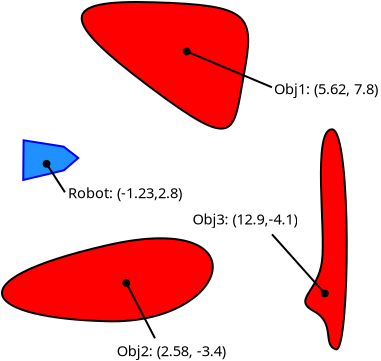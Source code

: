<?xml version="1.0" encoding="UTF-8"?>
<dia:diagram xmlns:dia="http://www.lysator.liu.se/~alla/dia/">
  <dia:layer name="Background" visible="true" active="true">
    <dia:object type="Standard - Polygon" version="0" id="O0">
      <dia:attribute name="obj_pos">
        <dia:point val="-2.2,6.3"/>
      </dia:attribute>
      <dia:attribute name="obj_bb">
        <dia:rectangle val="-2.267,6.242;0.612,8.346"/>
      </dia:attribute>
      <dia:attribute name="poly_points">
        <dia:point val="-2.2,6.3"/>
        <dia:point val="-0.2,6.616"/>
        <dia:point val="0.533,7.182"/>
        <dia:point val="-0.183,7.799"/>
        <dia:point val="-2.217,8.282"/>
      </dia:attribute>
      <dia:attribute name="line_color">
        <dia:color val="#0000ff"/>
      </dia:attribute>
      <dia:attribute name="line_width">
        <dia:real val="0.1"/>
      </dia:attribute>
      <dia:attribute name="inner_color">
        <dia:color val="#1e90ff"/>
      </dia:attribute>
      <dia:attribute name="show_background">
        <dia:boolean val="true"/>
      </dia:attribute>
    </dia:object>
    <dia:object type="Standard - Beziergon" version="0" id="O1">
      <dia:attribute name="obj_pos">
        <dia:point val="4.317,-0.601"/>
      </dia:attribute>
      <dia:attribute name="obj_bb">
        <dia:rectangle val="0.654,-0.665;9.08,5.765"/>
      </dia:attribute>
      <dia:attribute name="bez_points">
        <dia:point val="4.317,-0.601"/>
        <dia:point val="9.167,-0.451"/>
        <dia:point val="9.367,-0.001"/>
        <dia:point val="8.817,2.999"/>
        <dia:point val="8.267,5.999"/>
        <dia:point val="8.517,6.949"/>
        <dia:point val="4.067,3.599"/>
        <dia:point val="-0.383,0.249"/>
        <dia:point val="-0.533,-0.751"/>
      </dia:attribute>
      <dia:attribute name="corner_types">
        <dia:enum val="0"/>
        <dia:enum val="0"/>
        <dia:enum val="0"/>
        <dia:enum val="0"/>
      </dia:attribute>
      <dia:attribute name="line_width">
        <dia:real val="0.1"/>
      </dia:attribute>
      <dia:attribute name="inner_color">
        <dia:color val="#ff0000"/>
      </dia:attribute>
      <dia:attribute name="show_background">
        <dia:boolean val="true"/>
      </dia:attribute>
    </dia:object>
    <dia:object type="Standard - Beziergon" version="0" id="O2">
      <dia:attribute name="obj_pos">
        <dia:point val="1.967,11.549"/>
      </dia:attribute>
      <dia:attribute name="obj_bb">
        <dia:rectangle val="-3.33,11.15;7.309,15.402"/>
      </dia:attribute>
      <dia:attribute name="bez_points">
        <dia:point val="1.967,11.549"/>
        <dia:point val="9.817,9.749"/>
        <dia:point val="8.167,15.499"/>
        <dia:point val="2.017,15.349"/>
        <dia:point val="-4.133,15.199"/>
        <dia:point val="-5.883,13.349"/>
      </dia:attribute>
      <dia:attribute name="corner_types">
        <dia:enum val="0"/>
        <dia:enum val="0"/>
        <dia:enum val="0"/>
      </dia:attribute>
      <dia:attribute name="line_width">
        <dia:real val="0.1"/>
      </dia:attribute>
      <dia:attribute name="inner_color">
        <dia:color val="#ff0000"/>
      </dia:attribute>
      <dia:attribute name="show_background">
        <dia:boolean val="true"/>
      </dia:attribute>
    </dia:object>
    <dia:object type="Standard - Text" version="1" id="O3">
      <dia:attribute name="obj_pos">
        <dia:point val="0.017,9.199"/>
      </dia:attribute>
      <dia:attribute name="obj_bb">
        <dia:rectangle val="0.017,8.517;6.504,9.372"/>
      </dia:attribute>
      <dia:attribute name="text">
        <dia:composite type="text">
          <dia:attribute name="string">
            <dia:string>#Robot: (-1.23,2.8)#</dia:string>
          </dia:attribute>
          <dia:attribute name="font">
            <dia:font family="sans" style="0" name="Helvetica"/>
          </dia:attribute>
          <dia:attribute name="height">
            <dia:real val="0.917"/>
          </dia:attribute>
          <dia:attribute name="pos">
            <dia:point val="0.017,9.199"/>
          </dia:attribute>
          <dia:attribute name="color">
            <dia:color val="#000000"/>
          </dia:attribute>
          <dia:attribute name="alignment">
            <dia:enum val="0"/>
          </dia:attribute>
        </dia:composite>
      </dia:attribute>
      <dia:attribute name="valign">
        <dia:enum val="3"/>
      </dia:attribute>
    </dia:object>
    <dia:object type="Standard - Text" version="1" id="O4">
      <dia:attribute name="obj_pos">
        <dia:point val="10.317,3.999"/>
      </dia:attribute>
      <dia:attribute name="obj_bb">
        <dia:rectangle val="10.317,3.317;16.357,4.172"/>
      </dia:attribute>
      <dia:attribute name="text">
        <dia:composite type="text">
          <dia:attribute name="string">
            <dia:string>#Obj1: (5.62, 7.8)#</dia:string>
          </dia:attribute>
          <dia:attribute name="font">
            <dia:font family="sans" style="0" name="Helvetica"/>
          </dia:attribute>
          <dia:attribute name="height">
            <dia:real val="0.917"/>
          </dia:attribute>
          <dia:attribute name="pos">
            <dia:point val="10.317,3.999"/>
          </dia:attribute>
          <dia:attribute name="color">
            <dia:color val="#000000"/>
          </dia:attribute>
          <dia:attribute name="alignment">
            <dia:enum val="0"/>
          </dia:attribute>
        </dia:composite>
      </dia:attribute>
      <dia:attribute name="valign">
        <dia:enum val="3"/>
      </dia:attribute>
    </dia:object>
    <dia:object type="Standard - Text" version="1" id="O5">
      <dia:attribute name="obj_pos">
        <dia:point val="2.452,17.092"/>
      </dia:attribute>
      <dia:attribute name="obj_bb">
        <dia:rectangle val="2.452,16.409;8.757,17.264"/>
      </dia:attribute>
      <dia:attribute name="text">
        <dia:composite type="text">
          <dia:attribute name="string">
            <dia:string>#Obj2: (2.58, -3.4)#</dia:string>
          </dia:attribute>
          <dia:attribute name="font">
            <dia:font family="sans" style="0" name="Helvetica"/>
          </dia:attribute>
          <dia:attribute name="height">
            <dia:real val="0.917"/>
          </dia:attribute>
          <dia:attribute name="pos">
            <dia:point val="2.452,17.092"/>
          </dia:attribute>
          <dia:attribute name="color">
            <dia:color val="#000000"/>
          </dia:attribute>
          <dia:attribute name="alignment">
            <dia:enum val="0"/>
          </dia:attribute>
        </dia:composite>
      </dia:attribute>
      <dia:attribute name="valign">
        <dia:enum val="3"/>
      </dia:attribute>
    </dia:object>
    <dia:object type="Standard - Line" version="0" id="O6">
      <dia:attribute name="obj_pos">
        <dia:point val="5.817,1.799"/>
      </dia:attribute>
      <dia:attribute name="obj_bb">
        <dia:rectangle val="5.751,1.654;10.282,3.715"/>
      </dia:attribute>
      <dia:attribute name="conn_endpoints">
        <dia:point val="5.817,1.799"/>
        <dia:point val="10.217,3.649"/>
      </dia:attribute>
      <dia:attribute name="numcp">
        <dia:int val="1"/>
      </dia:attribute>
      <dia:attribute name="start_arrow">
        <dia:enum val="8"/>
      </dia:attribute>
      <dia:attribute name="start_arrow_length">
        <dia:real val="0.3"/>
      </dia:attribute>
      <dia:attribute name="start_arrow_width">
        <dia:real val="0.3"/>
      </dia:attribute>
    </dia:object>
    <dia:object type="Standard - Line" version="0" id="O7">
      <dia:attribute name="obj_pos">
        <dia:point val="2.867,13.302"/>
      </dia:attribute>
      <dia:attribute name="obj_bb">
        <dia:rectangle val="2.741,13.234;4.438,16.267"/>
      </dia:attribute>
      <dia:attribute name="conn_endpoints">
        <dia:point val="2.867,13.302"/>
        <dia:point val="4.37,16.2"/>
      </dia:attribute>
      <dia:attribute name="numcp">
        <dia:int val="1"/>
      </dia:attribute>
      <dia:attribute name="start_arrow">
        <dia:enum val="8"/>
      </dia:attribute>
      <dia:attribute name="start_arrow_length">
        <dia:real val="0.3"/>
      </dia:attribute>
      <dia:attribute name="start_arrow_width">
        <dia:real val="0.3"/>
      </dia:attribute>
    </dia:object>
    <dia:object type="Standard - Line" version="0" id="O8">
      <dia:attribute name="obj_pos">
        <dia:point val="-1.133,7.349"/>
      </dia:attribute>
      <dia:attribute name="obj_bb">
        <dia:rectangle val="-1.237,7.28;-0.064,8.968"/>
      </dia:attribute>
      <dia:attribute name="conn_endpoints">
        <dia:point val="-1.133,7.349"/>
        <dia:point val="-0.133,8.899"/>
      </dia:attribute>
      <dia:attribute name="numcp">
        <dia:int val="1"/>
      </dia:attribute>
      <dia:attribute name="start_arrow">
        <dia:enum val="8"/>
      </dia:attribute>
      <dia:attribute name="start_arrow_length">
        <dia:real val="0.3"/>
      </dia:attribute>
      <dia:attribute name="start_arrow_width">
        <dia:real val="0.3"/>
      </dia:attribute>
    </dia:object>
    <dia:object type="Standard - Beziergon" version="0" id="O9">
      <dia:attribute name="obj_pos">
        <dia:point val="13.22,5.75"/>
      </dia:attribute>
      <dia:attribute name="obj_bb">
        <dia:rectangle val="11.833,5.7;14.008,16.803"/>
      </dia:attribute>
      <dia:attribute name="bez_points">
        <dia:point val="13.22,5.75"/>
        <dia:point val="14.22,5.75"/>
        <dia:point val="14.12,16.95"/>
        <dia:point val="13.42,16.75"/>
        <dia:point val="12.72,16.55"/>
        <dia:point val="13.42,15.45"/>
        <dia:point val="12.32,14.85"/>
        <dia:point val="11.22,14.25"/>
        <dia:point val="12.52,13.908"/>
        <dia:point val="12.72,12.35"/>
        <dia:point val="12.92,10.792"/>
        <dia:point val="12.22,5.75"/>
      </dia:attribute>
      <dia:attribute name="corner_types">
        <dia:enum val="0"/>
        <dia:enum val="0"/>
        <dia:enum val="0"/>
        <dia:enum val="0"/>
        <dia:enum val="0"/>
      </dia:attribute>
      <dia:attribute name="line_width">
        <dia:real val="0.1"/>
      </dia:attribute>
      <dia:attribute name="inner_color">
        <dia:color val="#ff0000"/>
      </dia:attribute>
      <dia:attribute name="show_background">
        <dia:boolean val="true"/>
      </dia:attribute>
    </dia:object>
    <dia:object type="Standard - Line" version="0" id="O10">
      <dia:attribute name="obj_pos">
        <dia:point val="12.961,14.07"/>
      </dia:attribute>
      <dia:attribute name="obj_bb">
        <dia:rectangle val="10.149,10.929;13.031,14.141"/>
      </dia:attribute>
      <dia:attribute name="conn_endpoints">
        <dia:point val="12.961,14.07"/>
        <dia:point val="10.22,11"/>
      </dia:attribute>
      <dia:attribute name="numcp">
        <dia:int val="1"/>
      </dia:attribute>
      <dia:attribute name="start_arrow">
        <dia:enum val="8"/>
      </dia:attribute>
      <dia:attribute name="start_arrow_length">
        <dia:real val="0.3"/>
      </dia:attribute>
      <dia:attribute name="start_arrow_width">
        <dia:real val="0.3"/>
      </dia:attribute>
    </dia:object>
    <dia:object type="Standard - Text" version="1" id="O11">
      <dia:attribute name="obj_pos">
        <dia:point val="6.245,10.508"/>
      </dia:attribute>
      <dia:attribute name="obj_bb">
        <dia:rectangle val="6.245,9.804;12.339,10.723"/>
      </dia:attribute>
      <dia:attribute name="text">
        <dia:composite type="text">
          <dia:attribute name="string">
            <dia:string>#Obj3: (12.9,-4.1)#</dia:string>
          </dia:attribute>
          <dia:attribute name="font">
            <dia:font family="sans" style="0" name="Helvetica"/>
          </dia:attribute>
          <dia:attribute name="height">
            <dia:real val="0.917"/>
          </dia:attribute>
          <dia:attribute name="pos">
            <dia:point val="6.245,10.508"/>
          </dia:attribute>
          <dia:attribute name="color">
            <dia:color val="#000000"/>
          </dia:attribute>
          <dia:attribute name="alignment">
            <dia:enum val="0"/>
          </dia:attribute>
        </dia:composite>
      </dia:attribute>
      <dia:attribute name="valign">
        <dia:enum val="3"/>
      </dia:attribute>
    </dia:object>
  </dia:layer>
</dia:diagram>
